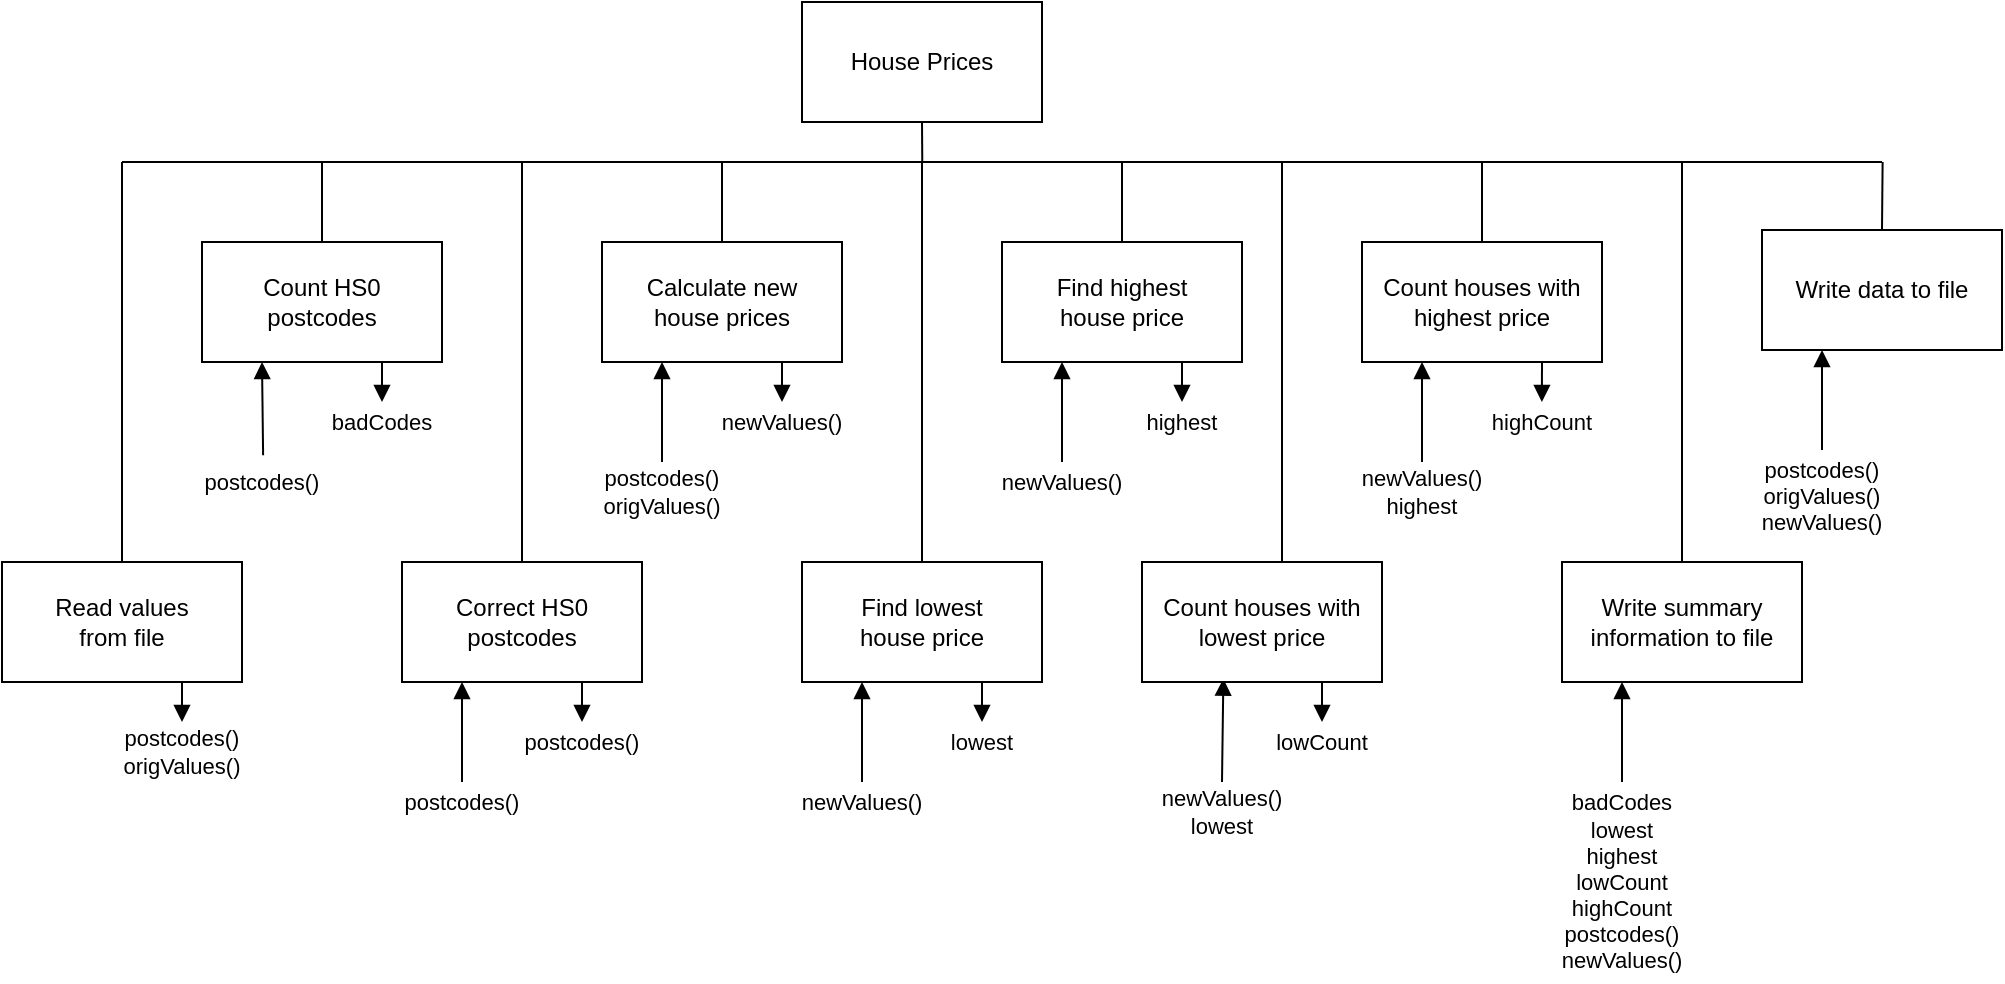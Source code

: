 <mxfile version="24.7.8" pages="3">
  <diagram name="sd" id="VnjkQmpZoNo_wONIIv6f">
    <mxGraphModel dx="882" dy="677" grid="1" gridSize="10" guides="1" tooltips="1" connect="1" arrows="1" fold="1" page="1" pageScale="1" pageWidth="1169" pageHeight="827" math="0" shadow="0">
      <root>
        <mxCell id="0" />
        <mxCell id="1" parent="0" />
        <mxCell id="U1RbsRqmAA--ChEILww5-11" style="rounded=0;orthogonalLoop=1;jettySize=auto;html=1;exitX=0.5;exitY=1;exitDx=0;exitDy=0;endArrow=none;endFill=0;" parent="1" source="PowVe_XcdjHxKWlcwQPH-1" edge="1">
          <mxGeometry relative="1" as="geometry">
            <mxPoint x="540.143" y="200.0" as="targetPoint" />
          </mxGeometry>
        </mxCell>
        <mxCell id="PowVe_XcdjHxKWlcwQPH-1" value="House Prices" style="rounded=0;whiteSpace=wrap;html=1;spacingLeft=4;spacingRight=4;" parent="1" vertex="1">
          <mxGeometry x="480" y="120" width="120" height="60" as="geometry" />
        </mxCell>
        <mxCell id="PowVe_XcdjHxKWlcwQPH-7" style="rounded=0;orthogonalLoop=1;jettySize=auto;html=1;exitX=0.75;exitY=1;exitDx=0;exitDy=0;endArrow=block;endFill=1;entryX=0.5;entryY=0;entryDx=0;entryDy=0;" parent="1" source="PowVe_XcdjHxKWlcwQPH-2" target="PowVe_XcdjHxKWlcwQPH-8" edge="1">
          <mxGeometry relative="1" as="geometry">
            <mxPoint x="170" y="480" as="targetPoint" />
          </mxGeometry>
        </mxCell>
        <mxCell id="PowVe_XcdjHxKWlcwQPH-25" style="edgeStyle=none;shape=connector;rounded=0;orthogonalLoop=1;jettySize=auto;html=1;exitX=0.5;exitY=0;exitDx=0;exitDy=0;labelBackgroundColor=default;strokeColor=default;align=center;verticalAlign=middle;fontFamily=Helvetica;fontSize=11;fontColor=default;endArrow=none;endFill=0;" parent="1" source="PowVe_XcdjHxKWlcwQPH-2" edge="1">
          <mxGeometry relative="1" as="geometry">
            <mxPoint x="140" y="200" as="targetPoint" />
          </mxGeometry>
        </mxCell>
        <mxCell id="PowVe_XcdjHxKWlcwQPH-2" value="Read values&lt;br&gt;from file" style="rounded=0;whiteSpace=wrap;html=1;spacingLeft=4;spacingRight=4;" parent="1" vertex="1">
          <mxGeometry x="80" y="400" width="120" height="60" as="geometry" />
        </mxCell>
        <mxCell id="PowVe_XcdjHxKWlcwQPH-9" style="edgeStyle=none;shape=connector;rounded=0;orthogonalLoop=1;jettySize=auto;html=1;exitX=0.25;exitY=1;exitDx=0;exitDy=0;labelBackgroundColor=default;strokeColor=default;align=center;verticalAlign=middle;fontFamily=Helvetica;fontSize=11;fontColor=default;endArrow=none;endFill=0;startArrow=block;startFill=1;entryX=0.507;entryY=-0.167;entryDx=0;entryDy=0;entryPerimeter=0;" parent="1" source="PowVe_XcdjHxKWlcwQPH-3" target="PowVe_XcdjHxKWlcwQPH-13" edge="1">
          <mxGeometry relative="1" as="geometry">
            <mxPoint x="210" y="340" as="targetPoint" />
          </mxGeometry>
        </mxCell>
        <mxCell id="PowVe_XcdjHxKWlcwQPH-26" style="edgeStyle=none;shape=connector;rounded=0;orthogonalLoop=1;jettySize=auto;html=1;exitX=0.5;exitY=0;exitDx=0;exitDy=0;labelBackgroundColor=default;strokeColor=default;align=center;verticalAlign=middle;fontFamily=Helvetica;fontSize=11;fontColor=default;endArrow=none;endFill=0;" parent="1" source="PowVe_XcdjHxKWlcwQPH-3" edge="1">
          <mxGeometry relative="1" as="geometry">
            <mxPoint x="240" y="200" as="targetPoint" />
          </mxGeometry>
        </mxCell>
        <mxCell id="Txo5PwIn9N_GCmMF_Ycm-1" style="rounded=0;orthogonalLoop=1;jettySize=auto;html=1;exitX=0.75;exitY=1;exitDx=0;exitDy=0;endArrow=block;endFill=1;entryX=0.5;entryY=0;entryDx=0;entryDy=0;" parent="1" source="PowVe_XcdjHxKWlcwQPH-3" target="xxJK9P8Vd8mZIawA9TZV-1" edge="1">
          <mxGeometry relative="1" as="geometry">
            <mxPoint x="270" y="320" as="targetPoint" />
          </mxGeometry>
        </mxCell>
        <mxCell id="PowVe_XcdjHxKWlcwQPH-3" value="Count HS0 postcodes" style="rounded=0;whiteSpace=wrap;html=1;spacingLeft=4;spacingRight=4;" parent="1" vertex="1">
          <mxGeometry x="180" y="240" width="120" height="60" as="geometry" />
        </mxCell>
        <mxCell id="PowVe_XcdjHxKWlcwQPH-11" style="edgeStyle=none;shape=connector;rounded=0;orthogonalLoop=1;jettySize=auto;html=1;exitX=0.25;exitY=1;exitDx=0;exitDy=0;labelBackgroundColor=default;strokeColor=default;align=center;verticalAlign=middle;fontFamily=Helvetica;fontSize=11;fontColor=default;endArrow=none;endFill=0;startArrow=block;startFill=1;entryX=0.5;entryY=0;entryDx=0;entryDy=0;" parent="1" source="PowVe_XcdjHxKWlcwQPH-4" target="PowVe_XcdjHxKWlcwQPH-14" edge="1">
          <mxGeometry relative="1" as="geometry">
            <mxPoint x="310" y="510" as="targetPoint" />
          </mxGeometry>
        </mxCell>
        <mxCell id="PowVe_XcdjHxKWlcwQPH-12" style="edgeStyle=none;shape=connector;rounded=0;orthogonalLoop=1;jettySize=auto;html=1;exitX=0.75;exitY=1;exitDx=0;exitDy=0;labelBackgroundColor=default;strokeColor=default;align=center;verticalAlign=middle;fontFamily=Helvetica;fontSize=11;fontColor=default;endArrow=block;endFill=1;entryX=0.5;entryY=0;entryDx=0;entryDy=0;" parent="1" source="PowVe_XcdjHxKWlcwQPH-4" target="PowVe_XcdjHxKWlcwQPH-15" edge="1">
          <mxGeometry relative="1" as="geometry">
            <mxPoint x="370" y="480" as="targetPoint" />
          </mxGeometry>
        </mxCell>
        <mxCell id="RG_cs5pnTQg8f9EixFHb-1" style="edgeStyle=orthogonalEdgeStyle;rounded=0;orthogonalLoop=1;jettySize=auto;html=1;exitX=0.5;exitY=0;exitDx=0;exitDy=0;endArrow=none;endFill=0;" parent="1" source="PowVe_XcdjHxKWlcwQPH-4" edge="1">
          <mxGeometry relative="1" as="geometry">
            <mxPoint x="340" y="200" as="targetPoint" />
          </mxGeometry>
        </mxCell>
        <mxCell id="PowVe_XcdjHxKWlcwQPH-4" value="Correct HS0 postcodes" style="rounded=0;whiteSpace=wrap;html=1;spacingLeft=4;spacingRight=4;" parent="1" vertex="1">
          <mxGeometry x="280" y="400" width="120" height="60" as="geometry" />
        </mxCell>
        <mxCell id="PowVe_XcdjHxKWlcwQPH-16" style="edgeStyle=none;shape=connector;rounded=0;orthogonalLoop=1;jettySize=auto;html=1;exitX=0.25;exitY=1;exitDx=0;exitDy=0;labelBackgroundColor=default;strokeColor=default;align=center;verticalAlign=middle;fontFamily=Helvetica;fontSize=11;fontColor=default;endArrow=none;endFill=0;startArrow=block;startFill=1;entryX=0.5;entryY=0;entryDx=0;entryDy=0;" parent="1" source="PowVe_XcdjHxKWlcwQPH-5" target="PowVe_XcdjHxKWlcwQPH-18" edge="1">
          <mxGeometry relative="1" as="geometry">
            <mxPoint x="410" y="360" as="targetPoint" />
          </mxGeometry>
        </mxCell>
        <mxCell id="PowVe_XcdjHxKWlcwQPH-17" style="edgeStyle=none;shape=connector;rounded=0;orthogonalLoop=1;jettySize=auto;html=1;exitX=0.75;exitY=1;exitDx=0;exitDy=0;labelBackgroundColor=default;strokeColor=default;align=center;verticalAlign=middle;fontFamily=Helvetica;fontSize=11;fontColor=default;endArrow=block;endFill=1;entryX=0.5;entryY=0;entryDx=0;entryDy=0;" parent="1" source="PowVe_XcdjHxKWlcwQPH-5" target="PowVe_XcdjHxKWlcwQPH-19" edge="1">
          <mxGeometry relative="1" as="geometry">
            <mxPoint x="470" y="320" as="targetPoint" />
          </mxGeometry>
        </mxCell>
        <mxCell id="PowVe_XcdjHxKWlcwQPH-27" style="edgeStyle=none;shape=connector;rounded=0;orthogonalLoop=1;jettySize=auto;html=1;exitX=0.5;exitY=0;exitDx=0;exitDy=0;labelBackgroundColor=default;strokeColor=default;align=center;verticalAlign=middle;fontFamily=Helvetica;fontSize=11;fontColor=default;endArrow=none;endFill=0;" parent="1" source="PowVe_XcdjHxKWlcwQPH-5" edge="1">
          <mxGeometry relative="1" as="geometry">
            <mxPoint x="440" y="200" as="targetPoint" />
          </mxGeometry>
        </mxCell>
        <mxCell id="PowVe_XcdjHxKWlcwQPH-5" value="Calculate new house prices" style="rounded=0;whiteSpace=wrap;html=1;spacingLeft=4;spacingRight=4;" parent="1" vertex="1">
          <mxGeometry x="380" y="240" width="120" height="60" as="geometry" />
        </mxCell>
        <mxCell id="PowVe_XcdjHxKWlcwQPH-21" style="edgeStyle=none;shape=connector;rounded=0;orthogonalLoop=1;jettySize=auto;html=1;exitX=0.25;exitY=1;exitDx=0;exitDy=0;labelBackgroundColor=default;strokeColor=default;align=center;verticalAlign=middle;fontFamily=Helvetica;fontSize=11;fontColor=default;endArrow=none;endFill=0;startArrow=block;startFill=1;entryX=0.5;entryY=0;entryDx=0;entryDy=0;" parent="1" source="PowVe_XcdjHxKWlcwQPH-6" target="xxJK9P8Vd8mZIawA9TZV-3" edge="1">
          <mxGeometry relative="1" as="geometry">
            <mxPoint x="510" y="520" as="targetPoint" />
          </mxGeometry>
        </mxCell>
        <mxCell id="PowVe_XcdjHxKWlcwQPH-28" style="edgeStyle=none;shape=connector;rounded=0;orthogonalLoop=1;jettySize=auto;html=1;exitX=0.5;exitY=0;exitDx=0;exitDy=0;labelBackgroundColor=default;strokeColor=default;align=center;verticalAlign=middle;fontFamily=Helvetica;fontSize=11;fontColor=default;endArrow=none;endFill=0;" parent="1" source="PowVe_XcdjHxKWlcwQPH-6" edge="1">
          <mxGeometry relative="1" as="geometry">
            <mxPoint x="540" y="200" as="targetPoint" />
          </mxGeometry>
        </mxCell>
        <mxCell id="xxJK9P8Vd8mZIawA9TZV-5" style="edgeStyle=none;rounded=0;orthogonalLoop=1;jettySize=auto;html=1;exitX=0.75;exitY=1;exitDx=0;exitDy=0;entryX=0.5;entryY=0;entryDx=0;entryDy=0;endArrow=block;endFill=1;" parent="1" source="PowVe_XcdjHxKWlcwQPH-6" target="xxJK9P8Vd8mZIawA9TZV-4" edge="1">
          <mxGeometry relative="1" as="geometry" />
        </mxCell>
        <mxCell id="PowVe_XcdjHxKWlcwQPH-6" value="Find lowest&lt;br&gt;house price" style="rounded=0;whiteSpace=wrap;html=1;spacingLeft=4;spacingRight=4;" parent="1" vertex="1">
          <mxGeometry x="480" y="400" width="120" height="60" as="geometry" />
        </mxCell>
        <mxCell id="PowVe_XcdjHxKWlcwQPH-8" value="postcodes()&lt;br&gt;origValues()" style="text;html=1;strokeColor=none;fillColor=none;align=center;verticalAlign=middle;whiteSpace=wrap;rounded=0;fontSize=11;fontFamily=Helvetica;fontColor=default;" parent="1" vertex="1">
          <mxGeometry x="130" y="480" width="80" height="30" as="geometry" />
        </mxCell>
        <mxCell id="PowVe_XcdjHxKWlcwQPH-13" value="postcodes()" style="text;html=1;strokeColor=none;fillColor=none;align=center;verticalAlign=middle;whiteSpace=wrap;rounded=0;fontSize=11;fontFamily=Helvetica;fontColor=default;" parent="1" vertex="1">
          <mxGeometry x="170" y="350" width="80" height="20" as="geometry" />
        </mxCell>
        <mxCell id="PowVe_XcdjHxKWlcwQPH-14" value="postcodes()" style="text;html=1;strokeColor=none;fillColor=none;align=center;verticalAlign=middle;whiteSpace=wrap;rounded=0;fontSize=11;fontFamily=Helvetica;fontColor=default;" parent="1" vertex="1">
          <mxGeometry x="270" y="510" width="80" height="20" as="geometry" />
        </mxCell>
        <mxCell id="PowVe_XcdjHxKWlcwQPH-15" value="postcodes()" style="text;html=1;strokeColor=none;fillColor=none;align=center;verticalAlign=middle;whiteSpace=wrap;rounded=0;fontSize=11;fontFamily=Helvetica;fontColor=default;" parent="1" vertex="1">
          <mxGeometry x="330" y="480" width="80" height="20" as="geometry" />
        </mxCell>
        <mxCell id="PowVe_XcdjHxKWlcwQPH-18" value="postcodes()&lt;br&gt;origValues()" style="text;html=1;strokeColor=none;fillColor=none;align=center;verticalAlign=middle;whiteSpace=wrap;rounded=0;fontSize=11;fontFamily=Helvetica;fontColor=default;" parent="1" vertex="1">
          <mxGeometry x="370" y="350" width="80" height="30" as="geometry" />
        </mxCell>
        <mxCell id="PowVe_XcdjHxKWlcwQPH-19" value="newValues()" style="text;html=1;strokeColor=none;fillColor=none;align=center;verticalAlign=middle;whiteSpace=wrap;rounded=0;fontSize=11;fontFamily=Helvetica;fontColor=default;" parent="1" vertex="1">
          <mxGeometry x="430" y="320" width="80" height="20" as="geometry" />
        </mxCell>
        <mxCell id="PowVe_XcdjHxKWlcwQPH-23" value="" style="endArrow=none;html=1;rounded=0;labelBackgroundColor=default;strokeColor=default;align=center;verticalAlign=middle;fontFamily=Helvetica;fontSize=11;fontColor=default;shape=connector;" parent="1" edge="1">
          <mxGeometry width="50" height="50" relative="1" as="geometry">
            <mxPoint x="140" y="200" as="sourcePoint" />
            <mxPoint x="1020" y="200" as="targetPoint" />
          </mxGeometry>
        </mxCell>
        <mxCell id="U1RbsRqmAA--ChEILww5-1" style="edgeStyle=none;shape=connector;rounded=0;orthogonalLoop=1;jettySize=auto;html=1;exitX=0.25;exitY=1;exitDx=0;exitDy=0;labelBackgroundColor=default;strokeColor=default;align=center;verticalAlign=middle;fontFamily=Helvetica;fontSize=11;fontColor=default;endArrow=none;endFill=0;startArrow=block;startFill=1;entryX=0.5;entryY=0;entryDx=0;entryDy=0;" parent="1" source="U1RbsRqmAA--ChEILww5-4" target="U1RbsRqmAA--ChEILww5-10" edge="1">
          <mxGeometry relative="1" as="geometry">
            <mxPoint x="610" y="340" as="targetPoint" />
          </mxGeometry>
        </mxCell>
        <mxCell id="U1RbsRqmAA--ChEILww5-2" style="edgeStyle=none;shape=connector;rounded=0;orthogonalLoop=1;jettySize=auto;html=1;exitX=0.75;exitY=1;exitDx=0;exitDy=0;labelBackgroundColor=default;strokeColor=default;align=center;verticalAlign=middle;fontFamily=Helvetica;fontSize=11;fontColor=default;endArrow=block;endFill=1;entryX=0.5;entryY=0;entryDx=0;entryDy=0;" parent="1" source="U1RbsRqmAA--ChEILww5-4" target="U1RbsRqmAA--ChEILww5-8" edge="1">
          <mxGeometry relative="1" as="geometry">
            <mxPoint x="670" y="320" as="targetPoint" />
          </mxGeometry>
        </mxCell>
        <mxCell id="U1RbsRqmAA--ChEILww5-3" style="edgeStyle=none;shape=connector;rounded=0;orthogonalLoop=1;jettySize=auto;html=1;exitX=0.5;exitY=0;exitDx=0;exitDy=0;labelBackgroundColor=default;strokeColor=default;align=center;verticalAlign=middle;fontFamily=Helvetica;fontSize=11;fontColor=default;endArrow=none;endFill=0;" parent="1" source="U1RbsRqmAA--ChEILww5-4" edge="1">
          <mxGeometry relative="1" as="geometry">
            <mxPoint x="640" y="200" as="targetPoint" />
          </mxGeometry>
        </mxCell>
        <mxCell id="U1RbsRqmAA--ChEILww5-4" value="Find highest&lt;br&gt;house price" style="rounded=0;whiteSpace=wrap;html=1;spacingLeft=4;spacingRight=4;" parent="1" vertex="1">
          <mxGeometry x="580" y="240" width="120" height="60" as="geometry" />
        </mxCell>
        <mxCell id="U1RbsRqmAA--ChEILww5-5" style="edgeStyle=none;shape=connector;rounded=0;orthogonalLoop=1;jettySize=auto;html=1;exitX=0.339;exitY=0.972;exitDx=0;exitDy=0;labelBackgroundColor=default;strokeColor=default;align=center;verticalAlign=middle;fontFamily=Helvetica;fontSize=11;fontColor=default;endArrow=none;endFill=0;startArrow=block;startFill=1;entryX=0.5;entryY=0;entryDx=0;entryDy=0;exitPerimeter=0;" parent="1" source="U1RbsRqmAA--ChEILww5-7" target="U1RbsRqmAA--ChEILww5-9" edge="1">
          <mxGeometry relative="1" as="geometry">
            <mxPoint x="690" y="510" as="targetPoint" />
            <mxPoint x="690" y="460" as="sourcePoint" />
          </mxGeometry>
        </mxCell>
        <mxCell id="U1RbsRqmAA--ChEILww5-6" style="edgeStyle=none;shape=connector;rounded=0;orthogonalLoop=1;jettySize=auto;html=1;exitX=0.5;exitY=0;exitDx=0;exitDy=0;labelBackgroundColor=default;strokeColor=default;align=center;verticalAlign=middle;fontFamily=Helvetica;fontSize=11;fontColor=default;endArrow=none;endFill=0;" parent="1" edge="1">
          <mxGeometry relative="1" as="geometry">
            <mxPoint x="720" y="200" as="targetPoint" />
            <mxPoint x="720" y="400" as="sourcePoint" />
          </mxGeometry>
        </mxCell>
        <mxCell id="xxJK9P8Vd8mZIawA9TZV-28" style="edgeStyle=none;rounded=0;orthogonalLoop=1;jettySize=auto;html=1;exitX=0.75;exitY=1;exitDx=0;exitDy=0;endArrow=block;endFill=1;entryX=0.5;entryY=0;entryDx=0;entryDy=0;" parent="1" source="U1RbsRqmAA--ChEILww5-7" target="xxJK9P8Vd8mZIawA9TZV-27" edge="1">
          <mxGeometry relative="1" as="geometry">
            <mxPoint x="740.31" y="480.0" as="targetPoint" />
          </mxGeometry>
        </mxCell>
        <mxCell id="U1RbsRqmAA--ChEILww5-7" value="Count houses with lowest price" style="rounded=0;whiteSpace=wrap;html=1;spacingLeft=4;spacingRight=4;" parent="1" vertex="1">
          <mxGeometry x="650" y="400" width="120" height="60" as="geometry" />
        </mxCell>
        <mxCell id="U1RbsRqmAA--ChEILww5-8" value="highest" style="text;html=1;strokeColor=none;fillColor=none;align=center;verticalAlign=middle;whiteSpace=wrap;rounded=0;fontSize=11;fontFamily=Helvetica;fontColor=default;" parent="1" vertex="1">
          <mxGeometry x="640" y="320" width="60" height="20" as="geometry" />
        </mxCell>
        <mxCell id="U1RbsRqmAA--ChEILww5-9" value="newValues()&lt;br&gt;lowest" style="text;html=1;strokeColor=none;fillColor=none;align=center;verticalAlign=middle;whiteSpace=wrap;rounded=0;fontSize=11;fontFamily=Helvetica;fontColor=default;" parent="1" vertex="1">
          <mxGeometry x="650" y="510" width="80" height="30" as="geometry" />
        </mxCell>
        <mxCell id="U1RbsRqmAA--ChEILww5-10" value="newValues()" style="text;html=1;strokeColor=none;fillColor=none;align=center;verticalAlign=middle;whiteSpace=wrap;rounded=0;fontSize=11;fontFamily=Helvetica;fontColor=default;" parent="1" vertex="1">
          <mxGeometry x="570" y="350" width="80" height="20" as="geometry" />
        </mxCell>
        <mxCell id="xxJK9P8Vd8mZIawA9TZV-1" value="badCodes" style="text;html=1;strokeColor=none;fillColor=none;align=center;verticalAlign=middle;whiteSpace=wrap;rounded=0;fontSize=11;fontFamily=Helvetica;fontColor=default;" parent="1" vertex="1">
          <mxGeometry x="240" y="320" width="60" height="20" as="geometry" />
        </mxCell>
        <mxCell id="xxJK9P8Vd8mZIawA9TZV-3" value="newValues()" style="text;html=1;strokeColor=none;fillColor=none;align=center;verticalAlign=middle;whiteSpace=wrap;rounded=0;fontSize=11;fontFamily=Helvetica;fontColor=default;" parent="1" vertex="1">
          <mxGeometry x="470" y="510" width="80" height="20" as="geometry" />
        </mxCell>
        <mxCell id="xxJK9P8Vd8mZIawA9TZV-4" value="lowest" style="text;html=1;strokeColor=none;fillColor=none;align=center;verticalAlign=middle;whiteSpace=wrap;rounded=0;fontSize=11;fontFamily=Helvetica;fontColor=default;" parent="1" vertex="1">
          <mxGeometry x="540" y="480" width="60" height="20" as="geometry" />
        </mxCell>
        <mxCell id="xxJK9P8Vd8mZIawA9TZV-6" style="edgeStyle=none;shape=connector;rounded=0;orthogonalLoop=1;jettySize=auto;html=1;exitX=0.25;exitY=1;exitDx=0;exitDy=0;labelBackgroundColor=default;strokeColor=default;align=center;verticalAlign=middle;fontFamily=Helvetica;fontSize=11;fontColor=default;endArrow=none;endFill=0;startArrow=block;startFill=1;entryX=0.5;entryY=0;entryDx=0;entryDy=0;" parent="1" source="xxJK9P8Vd8mZIawA9TZV-9" target="xxJK9P8Vd8mZIawA9TZV-26" edge="1">
          <mxGeometry relative="1" as="geometry">
            <mxPoint x="790" y="340" as="targetPoint" />
          </mxGeometry>
        </mxCell>
        <mxCell id="xxJK9P8Vd8mZIawA9TZV-8" style="edgeStyle=none;shape=connector;rounded=0;orthogonalLoop=1;jettySize=auto;html=1;exitX=0.5;exitY=0;exitDx=0;exitDy=0;labelBackgroundColor=default;strokeColor=default;align=center;verticalAlign=middle;fontFamily=Helvetica;fontSize=11;fontColor=default;endArrow=none;endFill=0;" parent="1" source="xxJK9P8Vd8mZIawA9TZV-9" edge="1">
          <mxGeometry relative="1" as="geometry">
            <mxPoint x="820" y="200" as="targetPoint" />
          </mxGeometry>
        </mxCell>
        <mxCell id="xxJK9P8Vd8mZIawA9TZV-29" style="edgeStyle=none;rounded=0;orthogonalLoop=1;jettySize=auto;html=1;exitX=0.75;exitY=1;exitDx=0;exitDy=0;endArrow=block;endFill=1;" parent="1" source="xxJK9P8Vd8mZIawA9TZV-9" edge="1">
          <mxGeometry relative="1" as="geometry">
            <mxPoint x="849.944" y="320" as="targetPoint" />
          </mxGeometry>
        </mxCell>
        <mxCell id="xxJK9P8Vd8mZIawA9TZV-9" value="Count houses with highest price" style="rounded=0;whiteSpace=wrap;html=1;spacingLeft=4;spacingRight=4;" parent="1" vertex="1">
          <mxGeometry x="760" y="240" width="120" height="60" as="geometry" />
        </mxCell>
        <mxCell id="xxJK9P8Vd8mZIawA9TZV-18" style="edgeStyle=none;shape=connector;rounded=0;orthogonalLoop=1;jettySize=auto;html=1;exitX=0.25;exitY=1;exitDx=0;exitDy=0;labelBackgroundColor=default;strokeColor=default;align=center;verticalAlign=middle;fontFamily=Helvetica;fontSize=11;fontColor=default;endArrow=none;endFill=0;startArrow=block;startFill=1;entryX=0.5;entryY=0;entryDx=0;entryDy=0;" parent="1" source="xxJK9P8Vd8mZIawA9TZV-20" target="xxJK9P8Vd8mZIawA9TZV-21" edge="1">
          <mxGeometry relative="1" as="geometry">
            <mxPoint x="890" y="510" as="targetPoint" />
          </mxGeometry>
        </mxCell>
        <mxCell id="xxJK9P8Vd8mZIawA9TZV-19" style="edgeStyle=none;shape=connector;rounded=0;orthogonalLoop=1;jettySize=auto;html=1;exitX=0.5;exitY=0;exitDx=0;exitDy=0;labelBackgroundColor=default;strokeColor=default;align=center;verticalAlign=middle;fontFamily=Helvetica;fontSize=11;fontColor=default;endArrow=none;endFill=0;" parent="1" source="xxJK9P8Vd8mZIawA9TZV-20" edge="1">
          <mxGeometry relative="1" as="geometry">
            <mxPoint x="920" y="200" as="targetPoint" />
          </mxGeometry>
        </mxCell>
        <mxCell id="xxJK9P8Vd8mZIawA9TZV-20" value="Write summary&lt;br&gt;information to file" style="rounded=0;whiteSpace=wrap;html=1;spacingLeft=4;spacingRight=4;" parent="1" vertex="1">
          <mxGeometry x="860" y="400" width="120" height="60" as="geometry" />
        </mxCell>
        <mxCell id="xxJK9P8Vd8mZIawA9TZV-21" value="badCodes&lt;br&gt;lowest&lt;br&gt;highest&lt;br&gt;lowCount&lt;br&gt;highCount&lt;br&gt;postcodes()&lt;br&gt;newValues()" style="text;html=1;strokeColor=none;fillColor=none;align=center;verticalAlign=middle;whiteSpace=wrap;rounded=0;fontSize=11;fontFamily=Helvetica;fontColor=default;" parent="1" vertex="1">
          <mxGeometry x="850" y="510" width="80" height="100" as="geometry" />
        </mxCell>
        <mxCell id="xxJK9P8Vd8mZIawA9TZV-26" value="newValues()&lt;br&gt;highest" style="text;html=1;strokeColor=none;fillColor=none;align=center;verticalAlign=middle;whiteSpace=wrap;rounded=0;fontSize=11;fontFamily=Helvetica;fontColor=default;" parent="1" vertex="1">
          <mxGeometry x="750" y="350" width="80" height="30" as="geometry" />
        </mxCell>
        <mxCell id="xxJK9P8Vd8mZIawA9TZV-27" value="lowCount" style="text;html=1;strokeColor=none;fillColor=none;align=center;verticalAlign=middle;whiteSpace=wrap;rounded=0;fontSize=11;fontFamily=Helvetica;fontColor=default;" parent="1" vertex="1">
          <mxGeometry x="710" y="480" width="60" height="20" as="geometry" />
        </mxCell>
        <mxCell id="xxJK9P8Vd8mZIawA9TZV-30" value="highCount" style="text;html=1;strokeColor=none;fillColor=none;align=center;verticalAlign=middle;whiteSpace=wrap;rounded=0;fontSize=11;fontFamily=Helvetica;fontColor=default;" parent="1" vertex="1">
          <mxGeometry x="820" y="320" width="60" height="20" as="geometry" />
        </mxCell>
        <mxCell id="xxJK9P8Vd8mZIawA9TZV-32" style="edgeStyle=none;shape=connector;rounded=0;orthogonalLoop=1;jettySize=auto;html=1;exitX=0.25;exitY=1;exitDx=0;exitDy=0;labelBackgroundColor=default;strokeColor=default;align=center;verticalAlign=middle;fontFamily=Helvetica;fontSize=11;fontColor=default;endArrow=none;endFill=0;startArrow=block;startFill=1;entryX=0.5;entryY=0;entryDx=0;entryDy=0;" parent="1" source="xxJK9P8Vd8mZIawA9TZV-33" target="xxJK9P8Vd8mZIawA9TZV-34" edge="1">
          <mxGeometry relative="1" as="geometry">
            <mxPoint x="990" y="344" as="targetPoint" />
          </mxGeometry>
        </mxCell>
        <mxCell id="xxJK9P8Vd8mZIawA9TZV-35" style="edgeStyle=none;rounded=0;orthogonalLoop=1;jettySize=auto;html=1;exitX=0.5;exitY=0;exitDx=0;exitDy=0;endArrow=none;endFill=0;" parent="1" source="xxJK9P8Vd8mZIawA9TZV-33" edge="1">
          <mxGeometry relative="1" as="geometry">
            <mxPoint x="1020.308" y="200" as="targetPoint" />
          </mxGeometry>
        </mxCell>
        <mxCell id="xxJK9P8Vd8mZIawA9TZV-33" value="Write data to file" style="rounded=0;whiteSpace=wrap;html=1;spacingLeft=4;spacingRight=4;" parent="1" vertex="1">
          <mxGeometry x="960" y="234" width="120" height="60" as="geometry" />
        </mxCell>
        <mxCell id="xxJK9P8Vd8mZIawA9TZV-34" value="postcodes()&lt;br&gt;origValues()&lt;br&gt;newValues()" style="text;html=1;strokeColor=none;fillColor=none;align=center;verticalAlign=middle;whiteSpace=wrap;rounded=0;fontSize=11;fontFamily=Helvetica;fontColor=default;" parent="1" vertex="1">
          <mxGeometry x="950" y="344" width="80" height="46" as="geometry" />
        </mxCell>
      </root>
    </mxGraphModel>
  </diagram>
  <diagram id="79AOVf93_7tZfTyAgPTb" name="Page-2">
    <mxGraphModel dx="782" dy="539" grid="1" gridSize="10" guides="1" tooltips="1" connect="1" arrows="1" fold="1" page="1" pageScale="1" pageWidth="1169" pageHeight="827" math="0" shadow="0">
      <root>
        <mxCell id="0" />
        <mxCell id="1" parent="0" />
        <mxCell id="-yav23MqyK7CyO7x3P25-18" style="edgeStyle=orthogonalEdgeStyle;rounded=0;orthogonalLoop=1;jettySize=auto;html=1;exitX=0.5;exitY=1;exitDx=0;exitDy=0;entryX=0.5;entryY=0;entryDx=0;entryDy=0;startArrow=block;startFill=1;endArrow=none;endFill=0;" parent="1" source="-yav23MqyK7CyO7x3P25-1" target="-yav23MqyK7CyO7x3P25-6" edge="1">
          <mxGeometry relative="1" as="geometry" />
        </mxCell>
        <mxCell id="-yav23MqyK7CyO7x3P25-1" value="House Value&lt;br&gt;Increase" style="rounded=0;whiteSpace=wrap;html=1;" parent="1" vertex="1">
          <mxGeometry x="320" y="120" width="120" height="60" as="geometry" />
        </mxCell>
        <mxCell id="-yav23MqyK7CyO7x3P25-3" style="edgeStyle=orthogonalEdgeStyle;rounded=0;orthogonalLoop=1;jettySize=auto;html=1;exitX=0.75;exitY=1;exitDx=0;exitDy=0;endArrow=block;endFill=1;" parent="1" source="-yav23MqyK7CyO7x3P25-2" edge="1">
          <mxGeometry relative="1" as="geometry">
            <mxPoint x="210" y="320" as="targetPoint" />
          </mxGeometry>
        </mxCell>
        <mxCell id="-yav23MqyK7CyO7x3P25-17" style="edgeStyle=orthogonalEdgeStyle;rounded=0;orthogonalLoop=1;jettySize=auto;html=1;exitX=0.5;exitY=0;exitDx=0;exitDy=0;startArrow=none;startFill=0;endArrow=none;endFill=0;" parent="1" source="-yav23MqyK7CyO7x3P25-2" edge="1">
          <mxGeometry relative="1" as="geometry">
            <mxPoint x="180" y="200" as="targetPoint" />
          </mxGeometry>
        </mxCell>
        <mxCell id="-yav23MqyK7CyO7x3P25-2" value="Read values&lt;br&gt;from file" style="rounded=0;whiteSpace=wrap;html=1;" parent="1" vertex="1">
          <mxGeometry x="120" y="240" width="120" height="60" as="geometry" />
        </mxCell>
        <mxCell id="-yav23MqyK7CyO7x3P25-4" value="postcodes()&lt;br&gt;origValues()" style="text;html=1;strokeColor=none;fillColor=none;align=center;verticalAlign=top;whiteSpace=wrap;rounded=0;" parent="1" vertex="1">
          <mxGeometry x="170" y="320" width="80" height="40" as="geometry" />
        </mxCell>
        <mxCell id="-yav23MqyK7CyO7x3P25-7" style="edgeStyle=orthogonalEdgeStyle;rounded=0;orthogonalLoop=1;jettySize=auto;html=1;exitX=0.25;exitY=1;exitDx=0;exitDy=0;endArrow=none;endFill=0;startArrow=block;startFill=1;" parent="1" source="-yav23MqyK7CyO7x3P25-6" edge="1">
          <mxGeometry relative="1" as="geometry">
            <mxPoint x="350" y="360" as="targetPoint" />
          </mxGeometry>
        </mxCell>
        <mxCell id="-yav23MqyK7CyO7x3P25-8" style="edgeStyle=orthogonalEdgeStyle;rounded=0;orthogonalLoop=1;jettySize=auto;html=1;exitX=0.75;exitY=1;exitDx=0;exitDy=0;endArrow=block;endFill=1;" parent="1" source="-yav23MqyK7CyO7x3P25-6" edge="1">
          <mxGeometry relative="1" as="geometry">
            <mxPoint x="410" y="320" as="targetPoint" />
          </mxGeometry>
        </mxCell>
        <mxCell id="-yav23MqyK7CyO7x3P25-6" value="Calculate increased price" style="rounded=0;whiteSpace=wrap;html=1;" parent="1" vertex="1">
          <mxGeometry x="320" y="240" width="120" height="60" as="geometry" />
        </mxCell>
        <mxCell id="-yav23MqyK7CyO7x3P25-9" value="postcodes()&lt;br&gt;origValues()" style="text;html=1;strokeColor=none;fillColor=none;align=center;verticalAlign=top;whiteSpace=wrap;rounded=0;rotation=0;" parent="1" vertex="1">
          <mxGeometry x="310" y="360" width="80" height="40" as="geometry" />
        </mxCell>
        <mxCell id="-yav23MqyK7CyO7x3P25-10" value="newValues()" style="text;html=1;strokeColor=none;fillColor=none;align=center;verticalAlign=top;whiteSpace=wrap;rounded=0;" parent="1" vertex="1">
          <mxGeometry x="370" y="320" width="80" height="30" as="geometry" />
        </mxCell>
        <mxCell id="-yav23MqyK7CyO7x3P25-11" style="edgeStyle=orthogonalEdgeStyle;rounded=0;orthogonalLoop=1;jettySize=auto;html=1;exitX=0.25;exitY=1;exitDx=0;exitDy=0;endArrow=none;endFill=0;startArrow=block;startFill=1;" parent="1" source="-yav23MqyK7CyO7x3P25-13" edge="1">
          <mxGeometry relative="1" as="geometry">
            <mxPoint x="550" y="360" as="targetPoint" />
          </mxGeometry>
        </mxCell>
        <mxCell id="-yav23MqyK7CyO7x3P25-20" style="edgeStyle=orthogonalEdgeStyle;rounded=0;orthogonalLoop=1;jettySize=auto;html=1;exitX=0.5;exitY=0;exitDx=0;exitDy=0;startArrow=none;startFill=0;endArrow=none;endFill=0;" parent="1" source="-yav23MqyK7CyO7x3P25-13" edge="1">
          <mxGeometry relative="1" as="geometry">
            <mxPoint x="580" y="200" as="targetPoint" />
          </mxGeometry>
        </mxCell>
        <mxCell id="-yav23MqyK7CyO7x3P25-13" value="Write values&lt;br&gt;to file" style="rounded=0;whiteSpace=wrap;html=1;" parent="1" vertex="1">
          <mxGeometry x="520" y="240" width="120" height="60" as="geometry" />
        </mxCell>
        <mxCell id="-yav23MqyK7CyO7x3P25-14" value="postcodes()&lt;br&gt;origValues()&lt;br&gt;newValues()" style="text;html=1;strokeColor=none;fillColor=none;align=center;verticalAlign=top;whiteSpace=wrap;rounded=0;" parent="1" vertex="1">
          <mxGeometry x="510" y="360" width="80" height="60" as="geometry" />
        </mxCell>
        <mxCell id="-yav23MqyK7CyO7x3P25-16" value="" style="endArrow=none;html=1;rounded=0;" parent="1" edge="1">
          <mxGeometry width="50" height="50" relative="1" as="geometry">
            <mxPoint x="180" y="200" as="sourcePoint" />
            <mxPoint x="580" y="200" as="targetPoint" />
          </mxGeometry>
        </mxCell>
      </root>
    </mxGraphModel>
  </diagram>
  <diagram id="upZ0xQuPJdxBFCffpGIZ" name="Page-3">
    <mxGraphModel dx="782" dy="539" grid="1" gridSize="10" guides="1" tooltips="1" connect="1" arrows="1" fold="1" page="1" pageScale="1" pageWidth="1169" pageHeight="827" math="0" shadow="0">
      <root>
        <mxCell id="5r49eWNP3dl64256hJwa-0" />
        <mxCell id="5r49eWNP3dl64256hJwa-1" parent="5r49eWNP3dl64256hJwa-0" />
        <mxCell id="5r49eWNP3dl64256hJwa-2" style="edgeStyle=orthogonalEdgeStyle;rounded=0;orthogonalLoop=1;jettySize=auto;html=1;exitX=0.5;exitY=1;exitDx=0;exitDy=0;entryX=0.5;entryY=0;entryDx=0;entryDy=0;startArrow=block;startFill=1;endArrow=none;endFill=0;" parent="5r49eWNP3dl64256hJwa-1" source="5r49eWNP3dl64256hJwa-3" target="5r49eWNP3dl64256hJwa-10" edge="1">
          <mxGeometry relative="1" as="geometry" />
        </mxCell>
        <mxCell id="5r49eWNP3dl64256hJwa-3" value="House Value&lt;br&gt;Increase" style="rounded=0;whiteSpace=wrap;html=1;" parent="5r49eWNP3dl64256hJwa-1" vertex="1">
          <mxGeometry x="320" y="120" width="120" height="60" as="geometry" />
        </mxCell>
        <mxCell id="5r49eWNP3dl64256hJwa-4" style="edgeStyle=orthogonalEdgeStyle;rounded=0;orthogonalLoop=1;jettySize=auto;html=1;exitX=0.75;exitY=1;exitDx=0;exitDy=0;endArrow=block;endFill=1;" parent="5r49eWNP3dl64256hJwa-1" source="5r49eWNP3dl64256hJwa-6" edge="1">
          <mxGeometry relative="1" as="geometry">
            <mxPoint x="210" y="320" as="targetPoint" />
          </mxGeometry>
        </mxCell>
        <mxCell id="5r49eWNP3dl64256hJwa-5" style="edgeStyle=orthogonalEdgeStyle;rounded=0;orthogonalLoop=1;jettySize=auto;html=1;exitX=0.5;exitY=0;exitDx=0;exitDy=0;startArrow=none;startFill=0;endArrow=none;endFill=0;" parent="5r49eWNP3dl64256hJwa-1" source="5r49eWNP3dl64256hJwa-6" edge="1">
          <mxGeometry relative="1" as="geometry">
            <mxPoint x="180" y="200" as="targetPoint" />
          </mxGeometry>
        </mxCell>
        <mxCell id="5r49eWNP3dl64256hJwa-6" value="Read values&lt;br&gt;from file" style="rounded=0;whiteSpace=wrap;html=1;" parent="5r49eWNP3dl64256hJwa-1" vertex="1">
          <mxGeometry x="120" y="240" width="120" height="60" as="geometry" />
        </mxCell>
        <mxCell id="5r49eWNP3dl64256hJwa-7" value="postcodes()&lt;br&gt;origValues()" style="text;html=1;strokeColor=none;fillColor=none;align=center;verticalAlign=top;whiteSpace=wrap;rounded=0;" parent="5r49eWNP3dl64256hJwa-1" vertex="1">
          <mxGeometry x="170" y="320" width="80" height="40" as="geometry" />
        </mxCell>
        <mxCell id="5r49eWNP3dl64256hJwa-8" style="edgeStyle=orthogonalEdgeStyle;rounded=0;orthogonalLoop=1;jettySize=auto;html=1;exitX=0.25;exitY=1;exitDx=0;exitDy=0;endArrow=none;endFill=0;startArrow=block;startFill=1;" parent="5r49eWNP3dl64256hJwa-1" source="5r49eWNP3dl64256hJwa-10" edge="1">
          <mxGeometry relative="1" as="geometry">
            <mxPoint x="350" y="360" as="targetPoint" />
          </mxGeometry>
        </mxCell>
        <mxCell id="5r49eWNP3dl64256hJwa-9" style="edgeStyle=orthogonalEdgeStyle;rounded=0;orthogonalLoop=1;jettySize=auto;html=1;exitX=0.75;exitY=1;exitDx=0;exitDy=0;endArrow=block;endFill=1;" parent="5r49eWNP3dl64256hJwa-1" source="5r49eWNP3dl64256hJwa-10" edge="1">
          <mxGeometry relative="1" as="geometry">
            <mxPoint x="410" y="320" as="targetPoint" />
          </mxGeometry>
        </mxCell>
        <mxCell id="5r49eWNP3dl64256hJwa-10" value="Calculate increased price" style="rounded=0;whiteSpace=wrap;html=1;" parent="5r49eWNP3dl64256hJwa-1" vertex="1">
          <mxGeometry x="320" y="240" width="120" height="60" as="geometry" />
        </mxCell>
        <mxCell id="5r49eWNP3dl64256hJwa-11" value="postcodes()&lt;br&gt;origValues()" style="text;html=1;strokeColor=none;fillColor=none;align=center;verticalAlign=top;whiteSpace=wrap;rounded=0;rotation=0;" parent="5r49eWNP3dl64256hJwa-1" vertex="1">
          <mxGeometry x="310" y="360" width="80" height="40" as="geometry" />
        </mxCell>
        <mxCell id="5r49eWNP3dl64256hJwa-12" value="newValues()" style="text;html=1;strokeColor=none;fillColor=none;align=center;verticalAlign=top;whiteSpace=wrap;rounded=0;" parent="5r49eWNP3dl64256hJwa-1" vertex="1">
          <mxGeometry x="370" y="320" width="80" height="30" as="geometry" />
        </mxCell>
        <mxCell id="5r49eWNP3dl64256hJwa-13" style="edgeStyle=orthogonalEdgeStyle;rounded=0;orthogonalLoop=1;jettySize=auto;html=1;exitX=0.25;exitY=1;exitDx=0;exitDy=0;endArrow=none;endFill=0;startArrow=block;startFill=1;" parent="5r49eWNP3dl64256hJwa-1" source="5r49eWNP3dl64256hJwa-15" edge="1">
          <mxGeometry relative="1" as="geometry">
            <mxPoint x="550" y="360" as="targetPoint" />
          </mxGeometry>
        </mxCell>
        <mxCell id="5r49eWNP3dl64256hJwa-14" style="edgeStyle=orthogonalEdgeStyle;rounded=0;orthogonalLoop=1;jettySize=auto;html=1;exitX=0.5;exitY=0;exitDx=0;exitDy=0;startArrow=none;startFill=0;endArrow=none;endFill=0;" parent="5r49eWNP3dl64256hJwa-1" source="5r49eWNP3dl64256hJwa-15" edge="1">
          <mxGeometry relative="1" as="geometry">
            <mxPoint x="580" y="200" as="targetPoint" />
          </mxGeometry>
        </mxCell>
        <mxCell id="5r49eWNP3dl64256hJwa-15" value="Write values&lt;br&gt;to file" style="rounded=0;whiteSpace=wrap;html=1;" parent="5r49eWNP3dl64256hJwa-1" vertex="1">
          <mxGeometry x="520" y="240" width="120" height="60" as="geometry" />
        </mxCell>
        <mxCell id="5r49eWNP3dl64256hJwa-16" value="postcodes()&lt;br&gt;origValues()&lt;br&gt;newValues()" style="text;html=1;strokeColor=none;fillColor=none;align=center;verticalAlign=top;whiteSpace=wrap;rounded=0;" parent="5r49eWNP3dl64256hJwa-1" vertex="1">
          <mxGeometry x="510" y="360" width="80" height="60" as="geometry" />
        </mxCell>
        <mxCell id="5r49eWNP3dl64256hJwa-17" value="" style="endArrow=none;html=1;rounded=0;" parent="5r49eWNP3dl64256hJwa-1" edge="1">
          <mxGeometry width="50" height="50" relative="1" as="geometry">
            <mxPoint x="180" y="200" as="sourcePoint" />
            <mxPoint x="580" y="200" as="targetPoint" />
          </mxGeometry>
        </mxCell>
        <mxCell id="5r49eWNP3dl64256hJwa-18" value="&lt;b&gt;House Values (csv)&lt;br&gt;&lt;/b&gt;&lt;br&gt;&lt;div&gt;HS1 6AF,243818&lt;/div&gt;&lt;div&gt;HS6 8YP,201117&lt;/div&gt;&lt;div&gt;&amp;nbsp; ...&lt;/div&gt;&lt;div&gt;&lt;div&gt;HS6 4EH,227561&lt;/div&gt;&lt;div&gt;HS1 4GE,114389&lt;/div&gt;&lt;/div&gt;" style="text;html=1;strokeColor=default;fillColor=none;align=left;verticalAlign=top;whiteSpace=wrap;rounded=0;dashed=1;spacing=2;" parent="5r49eWNP3dl64256hJwa-1" vertex="1">
          <mxGeometry x="120" y="440" width="120" height="116" as="geometry" />
        </mxCell>
        <mxCell id="5r49eWNP3dl64256hJwa-19" value="&lt;b&gt;New Values (csv)&lt;br&gt;&lt;/b&gt;&lt;br&gt;&lt;div&gt;&lt;div&gt;HS1 6AF,243818,246256&lt;/div&gt;&lt;div&gt;HS6 8YP,201117,213184&lt;/div&gt;&lt;/div&gt;&lt;div&gt;&amp;nbsp; ...&lt;/div&gt;&lt;div&gt;&lt;div&gt;HS6 4EH,227561,241215&lt;/div&gt;&lt;div&gt;HS1 4GE,114389,115533&lt;/div&gt;&lt;/div&gt;" style="text;html=1;strokeColor=default;fillColor=none;align=left;verticalAlign=top;whiteSpace=wrap;rounded=0;dashed=1;spacing=2;" parent="5r49eWNP3dl64256hJwa-1" vertex="1">
          <mxGeometry x="500" y="440" width="140" height="116" as="geometry" />
        </mxCell>
        <mxCell id="5r49eWNP3dl64256hJwa-20" value="&lt;b&gt;Value Increase&lt;br&gt;&lt;/b&gt;&lt;br&gt;&lt;div&gt;HS&lt;b&gt;1&lt;/b&gt; xxx --&amp;gt; &lt;b&gt;1&lt;/b&gt;%&lt;/div&gt;&lt;div&gt;HS&lt;b&gt;2&lt;/b&gt; xxx --&amp;gt; &lt;b&gt;2&lt;/b&gt;%&lt;/div&gt;&lt;div&gt;&amp;nbsp; ...&lt;/div&gt;&lt;div&gt;&lt;div&gt;HS&lt;b&gt;8&lt;/b&gt; xxx --&amp;gt; &lt;b&gt;8&lt;/b&gt;%&lt;/div&gt;&lt;div&gt;HS&lt;b&gt;9&lt;/b&gt; xxx --&amp;gt; &lt;b&gt;9&lt;/b&gt;%&lt;/div&gt;&lt;/div&gt;" style="text;html=1;strokeColor=default;fillColor=none;align=left;verticalAlign=top;whiteSpace=wrap;rounded=0;dashed=1;spacing=2;" parent="5r49eWNP3dl64256hJwa-1" vertex="1">
          <mxGeometry x="320" y="440" width="120" height="116" as="geometry" />
        </mxCell>
      </root>
    </mxGraphModel>
  </diagram>
</mxfile>
